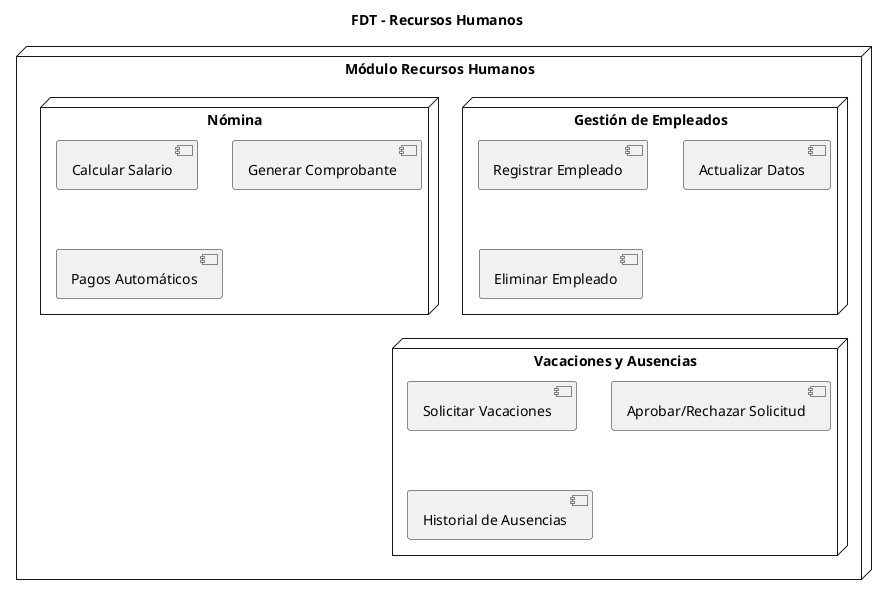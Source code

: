 @startuml
title FDT - Recursos Humanos

node "Módulo Recursos Humanos" {
    node "Gestión de Empleados" {
        [Registrar Empleado]
        [Actualizar Datos]
        [Eliminar Empleado]
    }

    node "Nómina" {
        [Calcular Salario]
        [Generar Comprobante]
        [Pagos Automáticos]
    }

    node "Vacaciones y Ausencias" {
        [Solicitar Vacaciones]
        [Aprobar/Rechazar Solicitud]
        [Historial de Ausencias]
    }
}
@enduml

